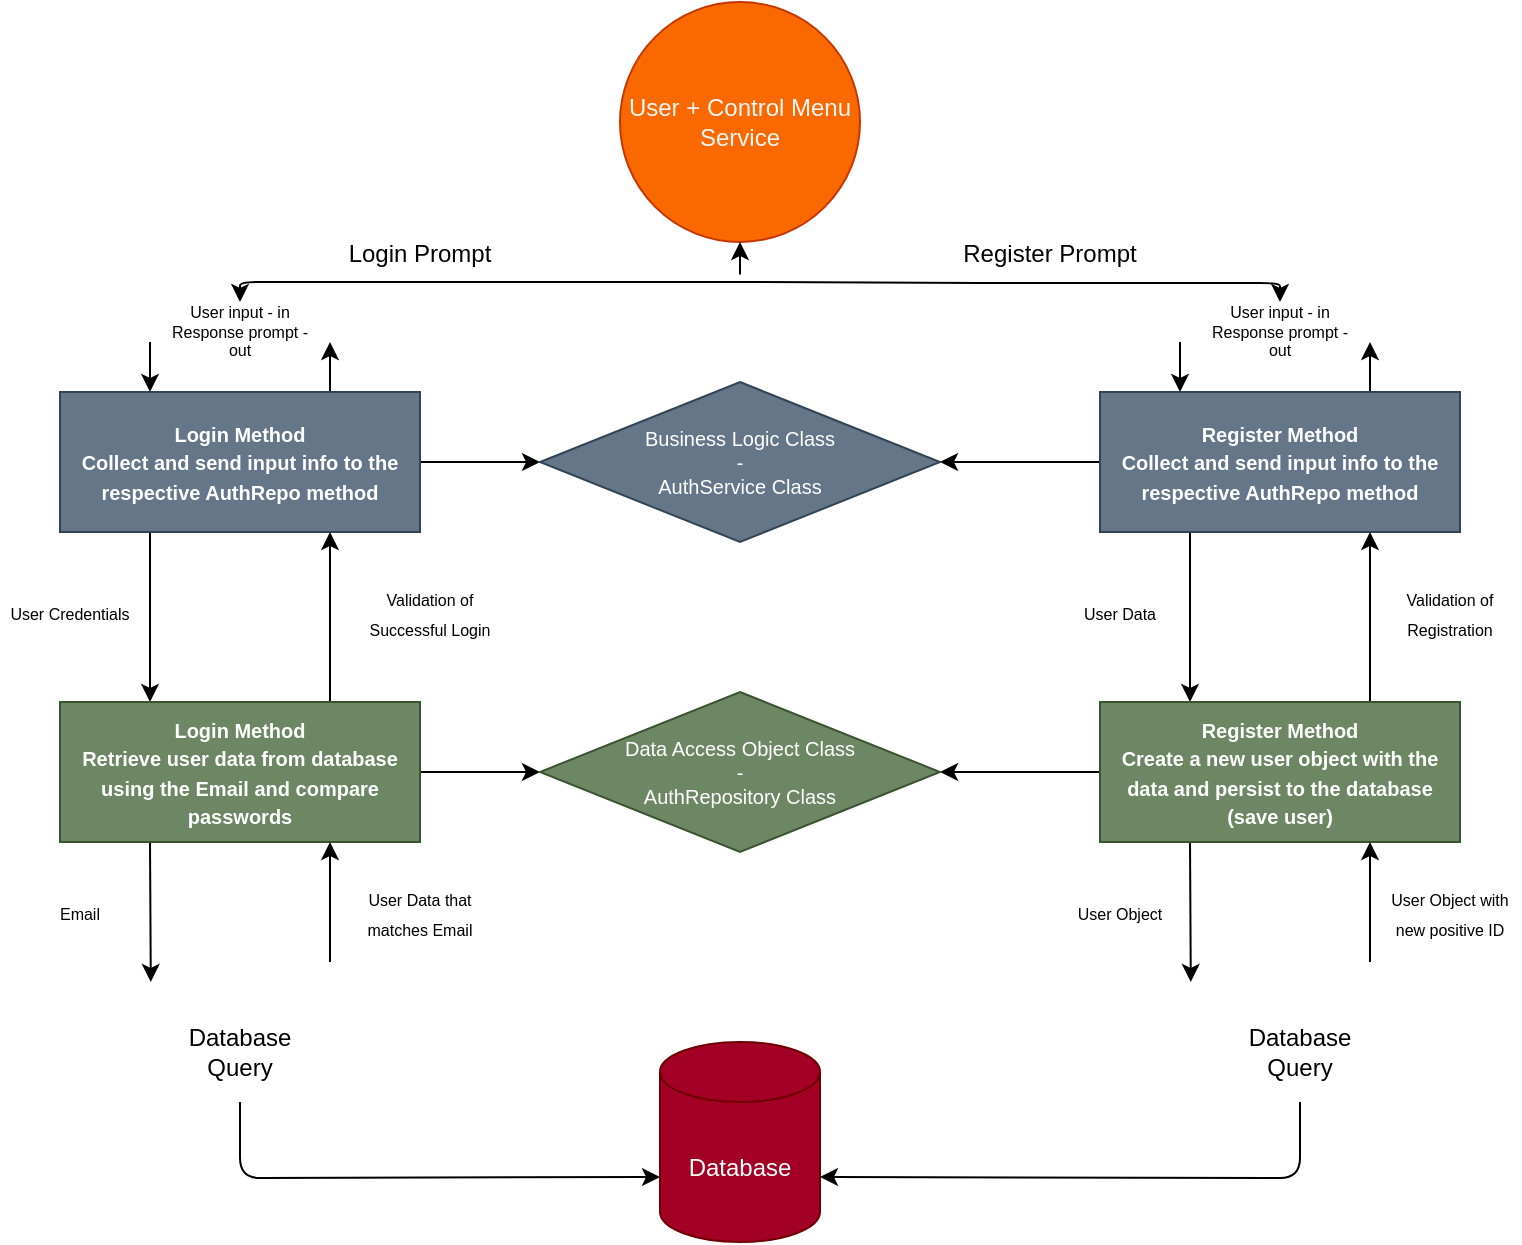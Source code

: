 <mxfile>
    <diagram id="xC4vDqPpSQmqqNVWRwWE" name="Page-1">
        <mxGraphModel dx="1071" dy="457" grid="1" gridSize="10" guides="1" tooltips="1" connect="1" arrows="1" fold="1" page="1" pageScale="1" pageWidth="850" pageHeight="1100" math="0" shadow="0">
            <root>
                <mxCell id="0"/>
                <mxCell id="1" parent="0"/>
                <mxCell id="2" value="&lt;font color=&quot;#f7f7f7&quot;&gt;User + Control Menu Service&lt;/font&gt;" style="ellipse;whiteSpace=wrap;html=1;aspect=fixed;fillColor=#fa6800;fontColor=#000000;strokeColor=#C73500;" parent="1" vertex="1">
                    <mxGeometry x="340" y="10" width="120" height="120" as="geometry"/>
                </mxCell>
                <mxCell id="17" style="edgeStyle=none;html=1;exitX=1;exitY=0.5;exitDx=0;exitDy=0;entryX=0;entryY=0.5;entryDx=0;entryDy=0;fontSize=14;" parent="1" source="3" target="6" edge="1">
                    <mxGeometry relative="1" as="geometry"/>
                </mxCell>
                <mxCell id="18" style="edgeStyle=none;html=1;exitX=0.25;exitY=1;exitDx=0;exitDy=0;entryX=0.25;entryY=0;entryDx=0;entryDy=0;fontSize=14;" parent="1" source="3" target="14" edge="1">
                    <mxGeometry relative="1" as="geometry"/>
                </mxCell>
                <mxCell id="24" style="edgeStyle=none;html=1;exitX=0.75;exitY=0;exitDx=0;exitDy=0;fontSize=14;" parent="1" source="3" edge="1">
                    <mxGeometry relative="1" as="geometry">
                        <mxPoint x="195" y="180" as="targetPoint"/>
                    </mxGeometry>
                </mxCell>
                <mxCell id="25" style="edgeStyle=none;html=1;fontSize=14;entryX=0.25;entryY=0;entryDx=0;entryDy=0;" parent="1" target="3" edge="1">
                    <mxGeometry relative="1" as="geometry">
                        <mxPoint x="105.4" y="180" as="targetPoint"/>
                        <mxPoint x="105" y="180" as="sourcePoint"/>
                        <Array as="points"/>
                    </mxGeometry>
                </mxCell>
                <mxCell id="3" value="&lt;b style=&quot;font-size: 10px&quot;&gt;Login Method&lt;br&gt;Collect and send input info to the respective AuthRepo method&lt;br&gt;&lt;/b&gt;" style="rounded=0;whiteSpace=wrap;html=1;fillColor=#647687;fontColor=#ffffff;strokeColor=#314354;" parent="1" vertex="1">
                    <mxGeometry x="60" y="205" width="180" height="70" as="geometry"/>
                </mxCell>
                <mxCell id="16" style="edgeStyle=none;html=1;exitX=0;exitY=0.5;exitDx=0;exitDy=0;entryX=1;entryY=0.5;entryDx=0;entryDy=0;fontSize=14;" parent="1" source="4" target="6" edge="1">
                    <mxGeometry relative="1" as="geometry"/>
                </mxCell>
                <mxCell id="20" style="edgeStyle=none;html=1;exitX=0.25;exitY=1;exitDx=0;exitDy=0;entryX=0.25;entryY=0;entryDx=0;entryDy=0;fontSize=14;" parent="1" source="4" target="15" edge="1">
                    <mxGeometry relative="1" as="geometry"/>
                </mxCell>
                <mxCell id="27" style="edgeStyle=none;html=1;exitX=0.75;exitY=0;exitDx=0;exitDy=0;fontSize=14;" parent="1" source="4" edge="1">
                    <mxGeometry relative="1" as="geometry">
                        <mxPoint x="715" y="180" as="targetPoint"/>
                    </mxGeometry>
                </mxCell>
                <mxCell id="4" value="&lt;b style=&quot;font-size: 10px&quot;&gt;Register Method&lt;br&gt;Collect and send input info to the respective AuthRepo method&lt;br&gt;&lt;/b&gt;" style="rounded=0;whiteSpace=wrap;html=1;fillColor=#647687;fontColor=#ffffff;strokeColor=#314354;" parent="1" vertex="1">
                    <mxGeometry x="580" y="205" width="180" height="70" as="geometry"/>
                </mxCell>
                <mxCell id="6" value="&lt;font size=&quot;1&quot;&gt;Business Logic Class&lt;br&gt;-&lt;br&gt;AuthService Class&lt;/font&gt;" style="rhombus;whiteSpace=wrap;html=1;fontSize=10;fillColor=#647687;fontColor=#ffffff;strokeColor=#314354;" parent="1" vertex="1">
                    <mxGeometry x="300" y="200" width="200" height="80" as="geometry"/>
                </mxCell>
                <mxCell id="11" style="edgeStyle=none;html=1;fontSize=14;exitX=0;exitY=0.5;exitDx=0;exitDy=0;exitPerimeter=0;" parent="1" edge="1">
                    <mxGeometry relative="1" as="geometry">
                        <mxPoint x="670" y="160" as="targetPoint"/>
                        <mxPoint x="400.005" y="149.995" as="sourcePoint"/>
                        <Array as="points">
                            <mxPoint x="530" y="150.49"/>
                            <mxPoint x="670" y="150.49"/>
                        </Array>
                    </mxGeometry>
                </mxCell>
                <mxCell id="12" style="edgeStyle=none;html=1;fontSize=14;" parent="1" edge="1">
                    <mxGeometry relative="1" as="geometry">
                        <mxPoint x="400" y="150" as="sourcePoint"/>
                        <mxPoint x="150" y="160" as="targetPoint"/>
                        <Array as="points">
                            <mxPoint x="270" y="150"/>
                            <mxPoint x="200" y="150"/>
                            <mxPoint x="150" y="150"/>
                        </Array>
                    </mxGeometry>
                </mxCell>
                <mxCell id="13" style="edgeStyle=none;html=1;exitX=1;exitY=0.5;exitDx=0;exitDy=0;exitPerimeter=0;entryX=0.5;entryY=1;entryDx=0;entryDy=0;fontSize=14;" parent="1" target="2" edge="1">
                    <mxGeometry relative="1" as="geometry">
                        <mxPoint x="400.005" y="146.255" as="sourcePoint"/>
                    </mxGeometry>
                </mxCell>
                <mxCell id="19" style="edgeStyle=none;html=1;exitX=0.75;exitY=0;exitDx=0;exitDy=0;entryX=0.75;entryY=1;entryDx=0;entryDy=0;fontSize=14;" parent="1" source="14" target="3" edge="1">
                    <mxGeometry relative="1" as="geometry"/>
                </mxCell>
                <mxCell id="33" style="edgeStyle=none;html=1;exitX=0.25;exitY=1;exitDx=0;exitDy=0;fontSize=12;" parent="1" source="14" edge="1">
                    <mxGeometry relative="1" as="geometry">
                        <mxPoint x="105.4" y="500" as="targetPoint"/>
                    </mxGeometry>
                </mxCell>
                <mxCell id="36" style="edgeStyle=none;html=1;entryX=0;entryY=0;entryDx=0;entryDy=67.5;entryPerimeter=0;fontSize=12;" parent="1" target="31" edge="1">
                    <mxGeometry relative="1" as="geometry">
                        <mxPoint x="150" y="560" as="sourcePoint"/>
                        <Array as="points">
                            <mxPoint x="150" y="598"/>
                        </Array>
                    </mxGeometry>
                </mxCell>
                <mxCell id="45" style="edgeStyle=none;html=1;exitX=1;exitY=0.5;exitDx=0;exitDy=0;entryX=0;entryY=0.5;entryDx=0;entryDy=0;fontSize=8;" parent="1" source="14" target="30" edge="1">
                    <mxGeometry relative="1" as="geometry"/>
                </mxCell>
                <mxCell id="14" value="&lt;b style=&quot;font-size: 10px&quot;&gt;Login Method&lt;br&gt;Retrieve user data from database using the Email and compare passwords&lt;br&gt;&lt;/b&gt;" style="rounded=0;whiteSpace=wrap;html=1;fillColor=#6d8764;fontColor=#ffffff;strokeColor=#3A5431;" parent="1" vertex="1">
                    <mxGeometry x="60" y="360" width="180" height="70" as="geometry"/>
                </mxCell>
                <mxCell id="21" style="edgeStyle=none;html=1;exitX=0.75;exitY=0;exitDx=0;exitDy=0;entryX=0.75;entryY=1;entryDx=0;entryDy=0;fontSize=14;" parent="1" source="15" target="4" edge="1">
                    <mxGeometry relative="1" as="geometry"/>
                </mxCell>
                <mxCell id="32" style="edgeStyle=none;html=1;exitX=0.25;exitY=1;exitDx=0;exitDy=0;fontSize=12;" parent="1" source="15" edge="1">
                    <mxGeometry relative="1" as="geometry">
                        <mxPoint x="625.4" y="500" as="targetPoint"/>
                    </mxGeometry>
                </mxCell>
                <mxCell id="37" style="edgeStyle=none;html=1;entryX=1;entryY=0;entryDx=0;entryDy=67.5;entryPerimeter=0;fontSize=12;" parent="1" target="31" edge="1">
                    <mxGeometry relative="1" as="geometry">
                        <mxPoint x="680" y="560" as="sourcePoint"/>
                        <Array as="points">
                            <mxPoint x="680" y="598"/>
                        </Array>
                    </mxGeometry>
                </mxCell>
                <mxCell id="44" style="edgeStyle=none;html=1;exitX=0;exitY=0.5;exitDx=0;exitDy=0;entryX=1;entryY=0.5;entryDx=0;entryDy=0;fontSize=8;" parent="1" source="15" target="30" edge="1">
                    <mxGeometry relative="1" as="geometry"/>
                </mxCell>
                <mxCell id="15" value="&lt;b style=&quot;font-size: 10px&quot;&gt;Register Method&lt;br&gt;Create a new user object with the data and persist to the database (save user)&lt;br&gt;&lt;/b&gt;" style="rounded=0;whiteSpace=wrap;html=1;fillColor=#6d8764;fontColor=#ffffff;strokeColor=#3A5431;" parent="1" vertex="1">
                    <mxGeometry x="580" y="360" width="180" height="70" as="geometry"/>
                </mxCell>
                <mxCell id="26" style="edgeStyle=none;html=1;fontSize=14;" parent="1" edge="1">
                    <mxGeometry relative="1" as="geometry">
                        <mxPoint x="620" y="205" as="targetPoint"/>
                        <mxPoint x="620" y="180" as="sourcePoint"/>
                        <Array as="points"/>
                    </mxGeometry>
                </mxCell>
                <mxCell id="28" value="&lt;font style=&quot;font-size: 12px&quot;&gt;Login Prompt&lt;/font&gt;" style="text;html=1;strokeColor=none;fillColor=none;align=center;verticalAlign=middle;whiteSpace=wrap;rounded=0;fontSize=14;" parent="1" vertex="1">
                    <mxGeometry x="200" y="120" width="80" height="30" as="geometry"/>
                </mxCell>
                <mxCell id="29" value="&lt;font style=&quot;font-size: 12px&quot;&gt;Register Prompt&lt;/font&gt;" style="text;html=1;strokeColor=none;fillColor=none;align=center;verticalAlign=middle;whiteSpace=wrap;rounded=0;fontSize=14;" parent="1" vertex="1">
                    <mxGeometry x="510" y="120" width="90" height="30" as="geometry"/>
                </mxCell>
                <mxCell id="30" value="&lt;font size=&quot;1&quot;&gt;Data Access Object Class&lt;br&gt;&lt;/font&gt;-&lt;br&gt;AuthRepository Class" style="rhombus;whiteSpace=wrap;html=1;fontSize=10;fillColor=#6d8764;fontColor=#ffffff;strokeColor=#3A5431;" parent="1" vertex="1">
                    <mxGeometry x="300" y="355" width="200" height="80" as="geometry"/>
                </mxCell>
                <mxCell id="34" style="edgeStyle=none;html=1;entryX=0.75;entryY=1;entryDx=0;entryDy=0;fontSize=12;" parent="1" target="14" edge="1">
                    <mxGeometry relative="1" as="geometry">
                        <mxPoint x="195" y="490" as="sourcePoint"/>
                    </mxGeometry>
                </mxCell>
                <mxCell id="35" style="edgeStyle=none;html=1;entryX=0.75;entryY=1;entryDx=0;entryDy=0;fontSize=12;" parent="1" target="15" edge="1">
                    <mxGeometry relative="1" as="geometry">
                        <mxPoint x="715" y="490" as="sourcePoint"/>
                    </mxGeometry>
                </mxCell>
                <mxCell id="31" value="Database" style="shape=cylinder3;whiteSpace=wrap;html=1;boundedLbl=1;backgroundOutline=1;size=15;fontSize=12;fillColor=#a20025;fontColor=#ffffff;strokeColor=#6F0000;" parent="1" vertex="1">
                    <mxGeometry x="360" y="530" width="80" height="100" as="geometry"/>
                </mxCell>
                <mxCell id="38" value="Database Query" style="text;html=1;strokeColor=none;fillColor=none;align=center;verticalAlign=middle;whiteSpace=wrap;rounded=0;fontSize=12;" parent="1" vertex="1">
                    <mxGeometry x="120" y="520" width="60" height="30" as="geometry"/>
                </mxCell>
                <mxCell id="39" value="Database Query" style="text;html=1;strokeColor=none;fillColor=none;align=center;verticalAlign=middle;whiteSpace=wrap;rounded=0;fontSize=12;" parent="1" vertex="1">
                    <mxGeometry x="650" y="520" width="60" height="30" as="geometry"/>
                </mxCell>
                <mxCell id="40" value="&lt;font style=&quot;font-size: 8px&quot;&gt;Email&lt;/font&gt;" style="text;html=1;strokeColor=none;fillColor=none;align=center;verticalAlign=middle;whiteSpace=wrap;rounded=0;fontSize=12;" parent="1" vertex="1">
                    <mxGeometry x="40" y="450" width="60" height="30" as="geometry"/>
                </mxCell>
                <mxCell id="41" value="&lt;font style=&quot;font-size: 8px&quot;&gt;User Data that matches Email&lt;/font&gt;" style="text;html=1;strokeColor=none;fillColor=none;align=center;verticalAlign=middle;whiteSpace=wrap;rounded=0;fontSize=12;" parent="1" vertex="1">
                    <mxGeometry x="210" y="450" width="60" height="30" as="geometry"/>
                </mxCell>
                <mxCell id="42" value="&lt;font style=&quot;font-size: 8px&quot;&gt;User Object&lt;/font&gt;" style="text;html=1;strokeColor=none;fillColor=none;align=center;verticalAlign=middle;whiteSpace=wrap;rounded=0;fontSize=12;" parent="1" vertex="1">
                    <mxGeometry x="560" y="450" width="60" height="30" as="geometry"/>
                </mxCell>
                <mxCell id="43" value="&lt;font style=&quot;font-size: 8px&quot;&gt;User Object with new positive ID&lt;/font&gt;" style="text;html=1;strokeColor=none;fillColor=none;align=center;verticalAlign=middle;whiteSpace=wrap;rounded=0;fontSize=12;" parent="1" vertex="1">
                    <mxGeometry x="720" y="450" width="70" height="30" as="geometry"/>
                </mxCell>
                <mxCell id="46" value="&lt;font style=&quot;font-size: 8px&quot;&gt;User Data&lt;/font&gt;" style="text;html=1;strokeColor=none;fillColor=none;align=center;verticalAlign=middle;whiteSpace=wrap;rounded=0;fontSize=12;" parent="1" vertex="1">
                    <mxGeometry x="560" y="300" width="60" height="30" as="geometry"/>
                </mxCell>
                <mxCell id="47" value="&lt;font style=&quot;font-size: 8px&quot;&gt;Validation of Registration&lt;/font&gt;" style="text;html=1;strokeColor=none;fillColor=none;align=center;verticalAlign=middle;whiteSpace=wrap;rounded=0;fontSize=12;" parent="1" vertex="1">
                    <mxGeometry x="725" y="300" width="60" height="30" as="geometry"/>
                </mxCell>
                <mxCell id="48" value="&lt;font style=&quot;font-size: 8px&quot;&gt;User Credentials&lt;/font&gt;" style="text;html=1;strokeColor=none;fillColor=none;align=center;verticalAlign=middle;whiteSpace=wrap;rounded=0;fontSize=12;" parent="1" vertex="1">
                    <mxGeometry x="30" y="300" width="70" height="30" as="geometry"/>
                </mxCell>
                <mxCell id="49" value="&lt;font style=&quot;font-size: 8px&quot;&gt;Validation of Successful Login&lt;/font&gt;" style="text;html=1;strokeColor=none;fillColor=none;align=center;verticalAlign=middle;whiteSpace=wrap;rounded=0;fontSize=12;" parent="1" vertex="1">
                    <mxGeometry x="210" y="300" width="70" height="30" as="geometry"/>
                </mxCell>
                <mxCell id="50" value="User input - in&lt;br&gt;Response prompt - out" style="text;html=1;strokeColor=none;fillColor=none;align=center;verticalAlign=middle;whiteSpace=wrap;rounded=0;fontSize=8;" parent="1" vertex="1">
                    <mxGeometry x="110" y="160" width="80" height="30" as="geometry"/>
                </mxCell>
                <mxCell id="51" value="User input - in&lt;br&gt;Response prompt - out" style="text;html=1;strokeColor=none;fillColor=none;align=center;verticalAlign=middle;whiteSpace=wrap;rounded=0;fontSize=8;" parent="1" vertex="1">
                    <mxGeometry x="630" y="160" width="80" height="30" as="geometry"/>
                </mxCell>
            </root>
        </mxGraphModel>
    </diagram>
</mxfile>